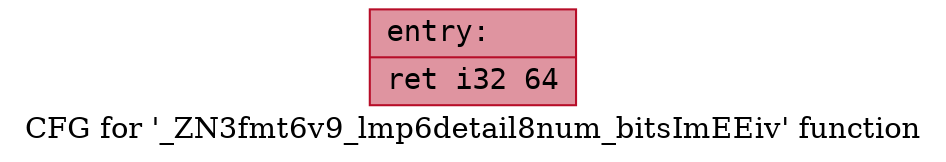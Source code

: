 digraph "CFG for '_ZN3fmt6v9_lmp6detail8num_bitsImEEiv' function" {
	label="CFG for '_ZN3fmt6v9_lmp6detail8num_bitsImEEiv' function";

	Node0x556bfec8a500 [shape=record,color="#b70d28ff", style=filled, fillcolor="#b70d2870" fontname="Courier",label="{entry:\l|  ret i32 64\l}"];
}
